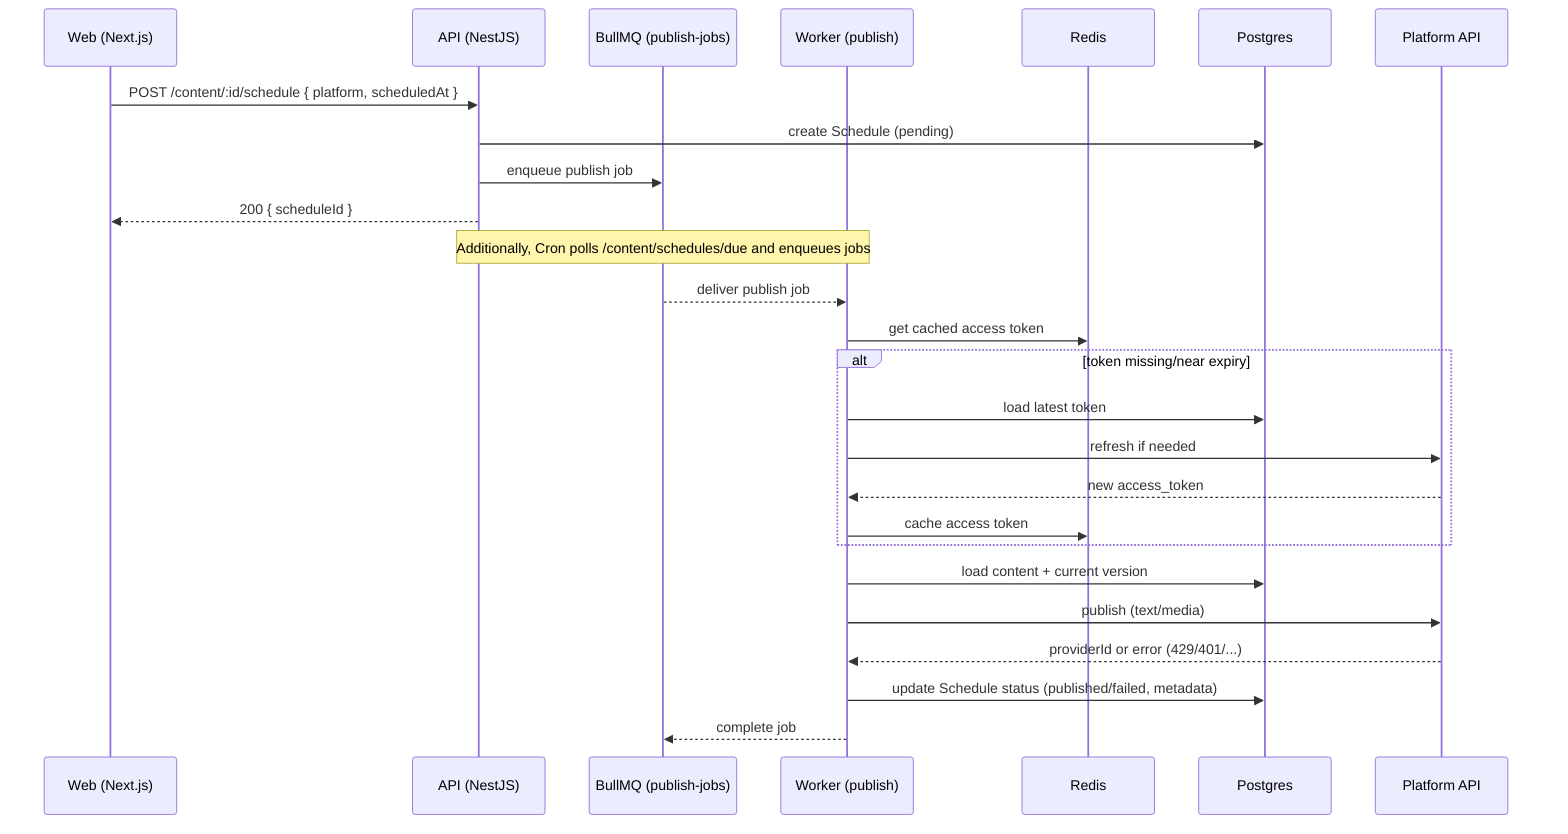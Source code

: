 sequenceDiagram
  participant Web as Web (Next.js)
  participant API as API (NestJS)
  participant Queue as BullMQ (publish-jobs)
  participant Worker as Worker (publish)
  participant Redis as Redis
  participant DB as Postgres
  participant Provider as Platform API

  Web->>API: POST /content/:id/schedule { platform, scheduledAt }
  API->>DB: create Schedule (pending)
  API->>Queue: enqueue publish job
  API-->>Web: 200 { scheduleId }

  Note over Worker,API: Additionally, Cron polls /content/schedules/due and enqueues jobs

  Queue-->>Worker: deliver publish job
  Worker->>Redis: get cached access token
  alt token missing/near expiry
    Worker->>DB: load latest token
    Worker->>Provider: refresh if needed
    Provider-->>Worker: new access_token
    Worker->>Redis: cache access token
  end
  Worker->>DB: load content + current version
  Worker->>Provider: publish (text/media)
  Provider-->>Worker: providerId or error (429/401/...)
  Worker->>DB: update Schedule status (published/failed, metadata)
  Worker-->>Queue: complete job